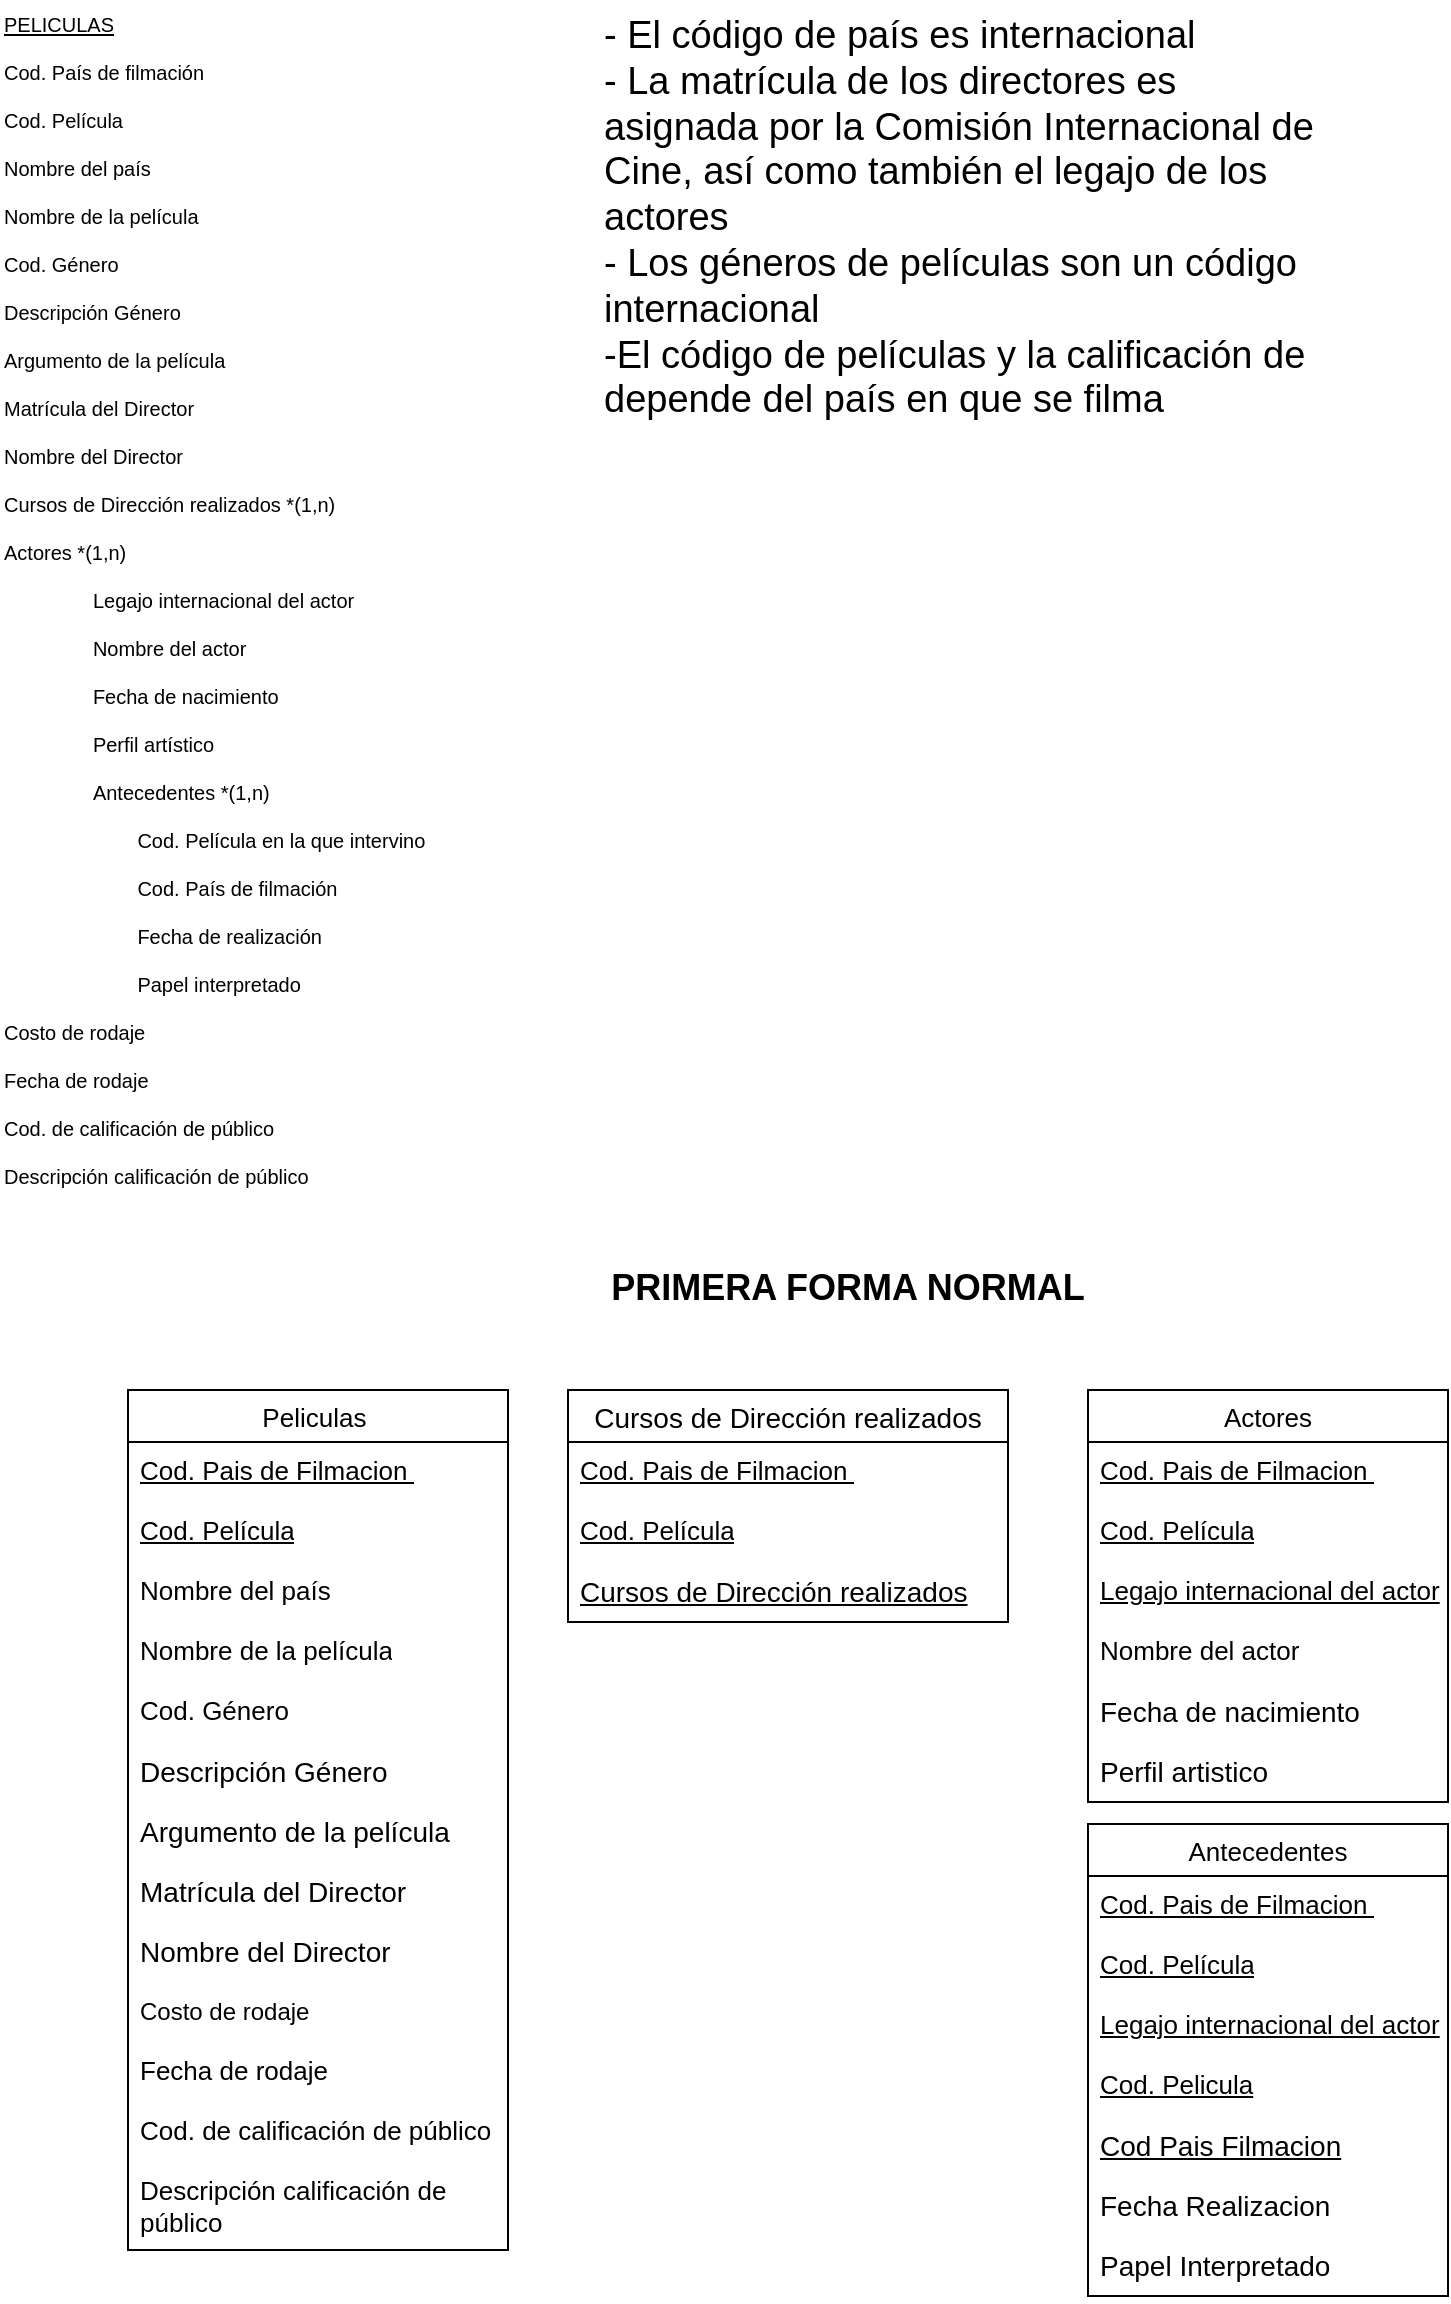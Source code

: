 <mxfile version="24.7.14">
  <diagram name="Página-1" id="6rLI40oN_04400nDU3He">
    <mxGraphModel dx="1674" dy="738" grid="1" gridSize="10" guides="1" tooltips="1" connect="1" arrows="1" fold="1" page="1" pageScale="1" pageWidth="827" pageHeight="1169" math="0" shadow="0">
      <root>
        <mxCell id="0" />
        <mxCell id="1" parent="0" />
        <mxCell id="zgShwJ9hmhgmI7BcQRLX-1" value="Peliculas " style="swimlane;fontStyle=0;childLayout=stackLayout;horizontal=1;startSize=26;horizontalStack=0;resizeParent=1;resizeParentMax=0;resizeLast=0;collapsible=1;marginBottom=0;align=center;fontSize=13;" parent="1" vertex="1">
          <mxGeometry x="84" y="715" width="190" height="430" as="geometry" />
        </mxCell>
        <mxCell id="zgShwJ9hmhgmI7BcQRLX-11" value="&lt;div style=&quot;font-size: 13px;&quot;&gt;&lt;u&gt;Cod. Pais de Filmacion&amp;nbsp;&lt;/u&gt;&lt;/div&gt;" style="text;strokeColor=none;fillColor=none;spacingLeft=4;spacingRight=4;overflow=hidden;rotatable=0;points=[[0,0.5],[1,0.5]];portConstraint=eastwest;fontSize=13;whiteSpace=wrap;html=1;" parent="zgShwJ9hmhgmI7BcQRLX-1" vertex="1">
          <mxGeometry y="26" width="190" height="30" as="geometry" />
        </mxCell>
        <mxCell id="zgShwJ9hmhgmI7BcQRLX-16" value="&lt;span style=&quot;font-size: 13px;&quot;&gt;&lt;u&gt;Cod. Película&lt;/u&gt;&lt;/span&gt;" style="text;strokeColor=none;fillColor=none;spacingLeft=4;spacingRight=4;overflow=hidden;rotatable=0;points=[[0,0.5],[1,0.5]];portConstraint=eastwest;fontSize=13;whiteSpace=wrap;html=1;" parent="zgShwJ9hmhgmI7BcQRLX-1" vertex="1">
          <mxGeometry y="56" width="190" height="30" as="geometry" />
        </mxCell>
        <mxCell id="zgShwJ9hmhgmI7BcQRLX-17" value="&lt;span style=&quot;font-size: 13px;&quot;&gt;Nombre del país&lt;/span&gt;" style="text;strokeColor=none;fillColor=none;spacingLeft=4;spacingRight=4;overflow=hidden;rotatable=0;points=[[0,0.5],[1,0.5]];portConstraint=eastwest;fontSize=13;whiteSpace=wrap;html=1;" parent="zgShwJ9hmhgmI7BcQRLX-1" vertex="1">
          <mxGeometry y="86" width="190" height="30" as="geometry" />
        </mxCell>
        <mxCell id="zgShwJ9hmhgmI7BcQRLX-18" value="&lt;span style=&quot;font-size: 13px;&quot;&gt;Nombre de la película&lt;/span&gt;" style="text;strokeColor=none;fillColor=none;spacingLeft=4;spacingRight=4;overflow=hidden;rotatable=0;points=[[0,0.5],[1,0.5]];portConstraint=eastwest;fontSize=13;whiteSpace=wrap;html=1;" parent="zgShwJ9hmhgmI7BcQRLX-1" vertex="1">
          <mxGeometry y="116" width="190" height="30" as="geometry" />
        </mxCell>
        <mxCell id="zgShwJ9hmhgmI7BcQRLX-19" value="&lt;span style=&quot;font-size: 13px;&quot;&gt;Cod. Género&lt;/span&gt;" style="text;strokeColor=none;fillColor=none;spacingLeft=4;spacingRight=4;overflow=hidden;rotatable=0;points=[[0,0.5],[1,0.5]];portConstraint=eastwest;fontSize=13;whiteSpace=wrap;html=1;" parent="zgShwJ9hmhgmI7BcQRLX-1" vertex="1">
          <mxGeometry y="146" width="190" height="30" as="geometry" />
        </mxCell>
        <mxCell id="zgShwJ9hmhgmI7BcQRLX-26" value="&lt;span style=&quot;font-size: 14px;&quot;&gt;Descripción Género&lt;/span&gt;" style="text;strokeColor=none;fillColor=none;spacingLeft=4;spacingRight=4;overflow=hidden;rotatable=0;points=[[0,0.5],[1,0.5]];portConstraint=eastwest;fontSize=14;whiteSpace=wrap;html=1;" parent="zgShwJ9hmhgmI7BcQRLX-1" vertex="1">
          <mxGeometry y="176" width="190" height="30" as="geometry" />
        </mxCell>
        <mxCell id="zgShwJ9hmhgmI7BcQRLX-27" value="&lt;span style=&quot;font-size: 14px;&quot;&gt;Argumento de la película&lt;/span&gt;" style="text;strokeColor=none;fillColor=none;spacingLeft=4;spacingRight=4;overflow=hidden;rotatable=0;points=[[0,0.5],[1,0.5]];portConstraint=eastwest;fontSize=14;whiteSpace=wrap;html=1;" parent="zgShwJ9hmhgmI7BcQRLX-1" vertex="1">
          <mxGeometry y="206" width="190" height="30" as="geometry" />
        </mxCell>
        <mxCell id="zgShwJ9hmhgmI7BcQRLX-28" value="&lt;font style=&quot;font-size: 14px;&quot;&gt;Matrícula del Director&lt;/font&gt;" style="text;strokeColor=none;fillColor=none;spacingLeft=4;spacingRight=4;overflow=hidden;rotatable=0;points=[[0,0.5],[1,0.5]];portConstraint=eastwest;fontSize=13;whiteSpace=wrap;html=1;" parent="zgShwJ9hmhgmI7BcQRLX-1" vertex="1">
          <mxGeometry y="236" width="190" height="30" as="geometry" />
        </mxCell>
        <mxCell id="zgShwJ9hmhgmI7BcQRLX-29" value="&lt;font style=&quot;font-size: 14px;&quot;&gt;Nombre del Director&lt;/font&gt;" style="text;strokeColor=none;fillColor=none;spacingLeft=4;spacingRight=4;overflow=hidden;rotatable=0;points=[[0,0.5],[1,0.5]];portConstraint=eastwest;fontSize=13;whiteSpace=wrap;html=1;" parent="zgShwJ9hmhgmI7BcQRLX-1" vertex="1">
          <mxGeometry y="266" width="190" height="30" as="geometry" />
        </mxCell>
        <mxCell id="CmvAr4aXvTPzjtb3P2h2-1" value="Costo de rodaje" style="text;strokeColor=none;fillColor=none;align=left;verticalAlign=middle;spacingLeft=4;spacingRight=4;overflow=hidden;points=[[0,0.5],[1,0.5]];portConstraint=eastwest;rotatable=0;whiteSpace=wrap;html=1;" vertex="1" parent="zgShwJ9hmhgmI7BcQRLX-1">
          <mxGeometry y="296" width="190" height="30" as="geometry" />
        </mxCell>
        <mxCell id="zgShwJ9hmhgmI7BcQRLX-30" value="Fecha de rodaje" style="text;strokeColor=none;fillColor=none;spacingLeft=4;spacingRight=4;overflow=hidden;rotatable=0;points=[[0,0.5],[1,0.5]];portConstraint=eastwest;fontSize=13;whiteSpace=wrap;html=1;" parent="zgShwJ9hmhgmI7BcQRLX-1" vertex="1">
          <mxGeometry y="326" width="190" height="30" as="geometry" />
        </mxCell>
        <mxCell id="zgShwJ9hmhgmI7BcQRLX-31" value="Cod. de calificación de público" style="text;strokeColor=none;fillColor=none;spacingLeft=4;spacingRight=4;overflow=hidden;rotatable=0;points=[[0,0.5],[1,0.5]];portConstraint=eastwest;fontSize=13;whiteSpace=wrap;html=1;" parent="zgShwJ9hmhgmI7BcQRLX-1" vertex="1">
          <mxGeometry y="356" width="190" height="30" as="geometry" />
        </mxCell>
        <mxCell id="zgShwJ9hmhgmI7BcQRLX-32" value="Descripción calificación de público" style="text;strokeColor=none;fillColor=none;spacingLeft=4;spacingRight=4;overflow=hidden;rotatable=0;points=[[0,0.5],[1,0.5]];portConstraint=eastwest;fontSize=13;whiteSpace=wrap;html=1;" parent="zgShwJ9hmhgmI7BcQRLX-1" vertex="1">
          <mxGeometry y="386" width="190" height="44" as="geometry" />
        </mxCell>
        <mxCell id="zgShwJ9hmhgmI7BcQRLX-14" value="&lt;u&gt;PELICULAS&lt;/u&gt;&lt;br style=&quot;font-size: 10px;&quot;&gt;&lt;br style=&quot;font-size: 10px;&quot;&gt;Cod. País de filmación&lt;br style=&quot;font-size: 10px;&quot;&gt;&lt;br style=&quot;font-size: 10px;&quot;&gt;Cod. Película&lt;br style=&quot;font-size: 10px;&quot;&gt;&lt;br style=&quot;font-size: 10px;&quot;&gt;Nombre del país&lt;br style=&quot;font-size: 10px;&quot;&gt;&lt;br style=&quot;font-size: 10px;&quot;&gt;Nombre de la película&lt;br style=&quot;font-size: 10px;&quot;&gt;&lt;br style=&quot;font-size: 10px;&quot;&gt;Cod. Género&lt;br style=&quot;font-size: 10px;&quot;&gt;&lt;br style=&quot;font-size: 10px;&quot;&gt;Descripción Género&lt;br style=&quot;font-size: 10px;&quot;&gt;&lt;br style=&quot;font-size: 10px;&quot;&gt;Argumento de la película&lt;br style=&quot;font-size: 10px;&quot;&gt;&lt;br style=&quot;font-size: 10px;&quot;&gt;Matrícula del Director&lt;br style=&quot;font-size: 10px;&quot;&gt;&lt;br style=&quot;font-size: 10px;&quot;&gt;Nombre del Director&lt;br style=&quot;font-size: 10px;&quot;&gt;&lt;br style=&quot;font-size: 10px;&quot;&gt;Cursos de Dirección realizados *(1,n)&lt;br style=&quot;font-size: 10px;&quot;&gt;&lt;br style=&quot;font-size: 10px;&quot;&gt;Actores *(1,n)&lt;br style=&quot;font-size: 10px;&quot;&gt;&lt;br style=&quot;font-size: 10px;&quot;&gt;&lt;span style=&quot;white-space: pre; font-size: 10px;&quot;&gt;&#x9;&lt;/span&gt;&lt;span style=&quot;white-space: pre; font-size: 10px;&quot;&gt;&#x9;&lt;/span&gt;Legajo internacional del actor&lt;br style=&quot;font-size: 10px;&quot;&gt;&lt;br style=&quot;font-size: 10px;&quot;&gt;&lt;span style=&quot;white-space: pre; font-size: 10px;&quot;&gt;&#x9;&lt;/span&gt;&lt;span style=&quot;white-space: pre; font-size: 10px;&quot;&gt;&#x9;&lt;/span&gt;Nombre del actor&lt;br style=&quot;font-size: 10px;&quot;&gt;&lt;br style=&quot;font-size: 10px;&quot;&gt;&lt;span style=&quot;white-space: pre; font-size: 10px;&quot;&gt;&#x9;&lt;/span&gt;&lt;span style=&quot;white-space: pre; font-size: 10px;&quot;&gt;&#x9;&lt;/span&gt;Fecha de nacimiento&lt;br style=&quot;font-size: 10px;&quot;&gt;&lt;br style=&quot;font-size: 10px;&quot;&gt;&lt;span style=&quot;white-space: pre; font-size: 10px;&quot;&gt;&#x9;&lt;/span&gt;&lt;span style=&quot;white-space: pre; font-size: 10px;&quot;&gt;&#x9;&lt;/span&gt;Perfil artístico&lt;br style=&quot;font-size: 10px;&quot;&gt;&lt;br style=&quot;font-size: 10px;&quot;&gt;&lt;span style=&quot;white-space: pre; font-size: 10px;&quot;&gt;&#x9;&lt;/span&gt;&lt;span style=&quot;white-space: pre; font-size: 10px;&quot;&gt;&#x9;&lt;/span&gt;Antecedentes *(1,n)&lt;br style=&quot;font-size: 10px;&quot;&gt;&lt;br style=&quot;font-size: 10px;&quot;&gt;&lt;span style=&quot;white-space: pre; font-size: 10px;&quot;&gt;&#x9;&lt;/span&gt;&lt;span style=&quot;white-space: pre; font-size: 10px;&quot;&gt;&#x9;&lt;/span&gt;&lt;span style=&quot;white-space: pre; font-size: 10px;&quot;&gt;&#x9;&lt;/span&gt;Cod. Película en la que intervino&lt;br style=&quot;font-size: 10px;&quot;&gt;&lt;br style=&quot;font-size: 10px;&quot;&gt;&lt;span style=&quot;white-space: pre; font-size: 10px;&quot;&gt;&#x9;&lt;/span&gt;&lt;span style=&quot;white-space: pre; font-size: 10px;&quot;&gt;&#x9;&lt;/span&gt;&lt;span style=&quot;white-space: pre; font-size: 10px;&quot;&gt;&#x9;&lt;/span&gt;Cod. País de filmación&lt;br style=&quot;font-size: 10px;&quot;&gt;&lt;br style=&quot;font-size: 10px;&quot;&gt;&lt;span style=&quot;white-space: pre; font-size: 10px;&quot;&gt;&#x9;&lt;/span&gt;&lt;span style=&quot;white-space: pre; font-size: 10px;&quot;&gt;&#x9;&lt;/span&gt;&lt;span style=&quot;white-space: pre; font-size: 10px;&quot;&gt;&#x9;&lt;/span&gt;Fecha de realización&lt;br style=&quot;font-size: 10px;&quot;&gt;&lt;br style=&quot;font-size: 10px;&quot;&gt;&lt;span style=&quot;white-space: pre; font-size: 10px;&quot;&gt;&#x9;&lt;/span&gt;&lt;span style=&quot;white-space: pre; font-size: 10px;&quot;&gt;&#x9;&lt;/span&gt;&lt;span style=&quot;white-space: pre; font-size: 10px;&quot;&gt;&#x9;&lt;/span&gt;Papel interpretado&lt;br style=&quot;font-size: 10px;&quot;&gt;&lt;br style=&quot;font-size: 10px;&quot;&gt;Costo de rodaje&lt;br style=&quot;font-size: 10px;&quot;&gt;&lt;br style=&quot;font-size: 10px;&quot;&gt;Fecha de rodaje&lt;br style=&quot;font-size: 10px;&quot;&gt;&lt;br style=&quot;font-size: 10px;&quot;&gt;Cod. de calificación de público&lt;br style=&quot;font-size: 10px;&quot;&gt;&lt;br style=&quot;font-size: 10px;&quot;&gt;Descripción calificación de público" style="text;whiteSpace=wrap;html=1;fontSize=10;" parent="1" vertex="1">
          <mxGeometry x="20" y="20" width="300" height="614" as="geometry" />
        </mxCell>
        <mxCell id="zgShwJ9hmhgmI7BcQRLX-15" value="- El código de país es internacional&#xa;- La matrícula de los directores es&#xa;asignada por la Comisión Internacional de&#xa;Cine, así como también el legajo de los&#xa;actores&#xa;- Los géneros de películas son un código&#xa;internacional&#xa;-El código de películas y la calificación de&#xa;depende del país en que se filma" style="text;whiteSpace=wrap;html=1;fontSize=19;" parent="1" vertex="1">
          <mxGeometry x="320" y="20" width="370" height="280" as="geometry" />
        </mxCell>
        <mxCell id="zgShwJ9hmhgmI7BcQRLX-35" value="&lt;b&gt;&lt;font style=&quot;font-size: 18px;&quot;&gt;PRIMERA FORMA NORMAL&lt;/font&gt;&lt;/b&gt;" style="text;html=1;align=center;verticalAlign=middle;whiteSpace=wrap;rounded=0;" parent="1" vertex="1">
          <mxGeometry x="304" y="649" width="280" height="30" as="geometry" />
        </mxCell>
        <mxCell id="Rx_28gzDsWs1YYP2cIg9-1" value="Cursos de Dirección realizados" style="swimlane;fontStyle=0;childLayout=stackLayout;horizontal=1;startSize=26;horizontalStack=0;resizeParent=1;resizeParentMax=0;resizeLast=0;collapsible=1;marginBottom=0;align=center;fontSize=14;" parent="1" vertex="1">
          <mxGeometry x="304" y="715" width="220" height="116" as="geometry" />
        </mxCell>
        <mxCell id="Rx_28gzDsWs1YYP2cIg9-2" value="&lt;u style=&quot;font-size: 13px;&quot;&gt;Cod. Pais de Filmacion&amp;nbsp;&lt;/u&gt;" style="text;strokeColor=none;fillColor=none;spacingLeft=4;spacingRight=4;overflow=hidden;rotatable=0;points=[[0,0.5],[1,0.5]];portConstraint=eastwest;fontSize=12;whiteSpace=wrap;html=1;" parent="Rx_28gzDsWs1YYP2cIg9-1" vertex="1">
          <mxGeometry y="26" width="220" height="30" as="geometry" />
        </mxCell>
        <mxCell id="Rx_28gzDsWs1YYP2cIg9-3" value="&lt;u style=&quot;font-size: 13px;&quot;&gt;Cod. Película&lt;/u&gt;" style="text;strokeColor=none;fillColor=none;spacingLeft=4;spacingRight=4;overflow=hidden;rotatable=0;points=[[0,0.5],[1,0.5]];portConstraint=eastwest;fontSize=12;whiteSpace=wrap;html=1;" parent="Rx_28gzDsWs1YYP2cIg9-1" vertex="1">
          <mxGeometry y="56" width="220" height="30" as="geometry" />
        </mxCell>
        <mxCell id="Rx_28gzDsWs1YYP2cIg9-4" value="&lt;span style=&quot;font-size: 14px; text-align: center; text-wrap: nowrap;&quot;&gt;&lt;u&gt;Cursos de Dirección realizados&lt;/u&gt;&lt;/span&gt;" style="text;strokeColor=none;fillColor=none;spacingLeft=4;spacingRight=4;overflow=hidden;rotatable=0;points=[[0,0.5],[1,0.5]];portConstraint=eastwest;fontSize=12;whiteSpace=wrap;html=1;" parent="Rx_28gzDsWs1YYP2cIg9-1" vertex="1">
          <mxGeometry y="86" width="220" height="30" as="geometry" />
        </mxCell>
        <mxCell id="IcxLph1K7BprpmY6Rb8W-1" value="Actores" style="swimlane;fontStyle=0;childLayout=stackLayout;horizontal=1;startSize=26;horizontalStack=0;resizeParent=1;resizeParentMax=0;resizeLast=0;collapsible=1;marginBottom=0;align=center;fontSize=13;" parent="1" vertex="1">
          <mxGeometry x="564" y="715" width="180" height="206" as="geometry" />
        </mxCell>
        <mxCell id="IcxLph1K7BprpmY6Rb8W-2" value="&lt;div style=&quot;font-size: 13px;&quot;&gt;&lt;u&gt;Cod. Pais de Filmacion&amp;nbsp;&lt;/u&gt;&lt;/div&gt;" style="text;strokeColor=none;fillColor=none;spacingLeft=4;spacingRight=4;overflow=hidden;rotatable=0;points=[[0,0.5],[1,0.5]];portConstraint=eastwest;fontSize=13;whiteSpace=wrap;html=1;" parent="IcxLph1K7BprpmY6Rb8W-1" vertex="1">
          <mxGeometry y="26" width="180" height="30" as="geometry" />
        </mxCell>
        <mxCell id="IcxLph1K7BprpmY6Rb8W-3" value="&lt;span style=&quot;font-size: 13px;&quot;&gt;&lt;u&gt;Cod. Película&lt;/u&gt;&lt;/span&gt;" style="text;strokeColor=none;fillColor=none;spacingLeft=4;spacingRight=4;overflow=hidden;rotatable=0;points=[[0,0.5],[1,0.5]];portConstraint=eastwest;fontSize=13;whiteSpace=wrap;html=1;" parent="IcxLph1K7BprpmY6Rb8W-1" vertex="1">
          <mxGeometry y="56" width="180" height="30" as="geometry" />
        </mxCell>
        <mxCell id="IcxLph1K7BprpmY6Rb8W-5" value="&lt;span style=&quot;font-size: 13px;&quot;&gt;&lt;u&gt;Legajo internacional del actor&lt;/u&gt;&lt;/span&gt;" style="text;strokeColor=none;fillColor=none;spacingLeft=4;spacingRight=4;overflow=hidden;rotatable=0;points=[[0,0.5],[1,0.5]];portConstraint=eastwest;fontSize=13;whiteSpace=wrap;html=1;" parent="IcxLph1K7BprpmY6Rb8W-1" vertex="1">
          <mxGeometry y="86" width="180" height="30" as="geometry" />
        </mxCell>
        <mxCell id="IcxLph1K7BprpmY6Rb8W-6" value="&lt;span style=&quot;font-size: 13px;&quot;&gt;Nombre del actor&lt;/span&gt;" style="text;strokeColor=none;fillColor=none;spacingLeft=4;spacingRight=4;overflow=hidden;rotatable=0;points=[[0,0.5],[1,0.5]];portConstraint=eastwest;fontSize=13;whiteSpace=wrap;html=1;" parent="IcxLph1K7BprpmY6Rb8W-1" vertex="1">
          <mxGeometry y="116" width="180" height="30" as="geometry" />
        </mxCell>
        <mxCell id="IcxLph1K7BprpmY6Rb8W-7" value="&lt;span style=&quot;font-size: 14px;&quot;&gt;Fecha de nacimiento&lt;/span&gt;" style="text;strokeColor=none;fillColor=none;spacingLeft=4;spacingRight=4;overflow=hidden;rotatable=0;points=[[0,0.5],[1,0.5]];portConstraint=eastwest;fontSize=14;whiteSpace=wrap;html=1;" parent="IcxLph1K7BprpmY6Rb8W-1" vertex="1">
          <mxGeometry y="146" width="180" height="30" as="geometry" />
        </mxCell>
        <mxCell id="IcxLph1K7BprpmY6Rb8W-8" value="&lt;span style=&quot;font-size: 14px;&quot;&gt;Perfil artistico&lt;/span&gt;" style="text;strokeColor=none;fillColor=none;spacingLeft=4;spacingRight=4;overflow=hidden;rotatable=0;points=[[0,0.5],[1,0.5]];portConstraint=eastwest;fontSize=14;whiteSpace=wrap;html=1;" parent="IcxLph1K7BprpmY6Rb8W-1" vertex="1">
          <mxGeometry y="176" width="180" height="30" as="geometry" />
        </mxCell>
        <mxCell id="q88mFo1mCa84DCh63sVb-1" value="Antecedentes" style="swimlane;fontStyle=0;childLayout=stackLayout;horizontal=1;startSize=26;horizontalStack=0;resizeParent=1;resizeParentMax=0;resizeLast=0;collapsible=1;marginBottom=0;align=center;fontSize=13;" parent="1" vertex="1">
          <mxGeometry x="564" y="932" width="180" height="236" as="geometry" />
        </mxCell>
        <mxCell id="q88mFo1mCa84DCh63sVb-2" value="&lt;div style=&quot;font-size: 13px;&quot;&gt;&lt;u&gt;Cod. Pais de Filmacion&amp;nbsp;&lt;/u&gt;&lt;/div&gt;" style="text;strokeColor=none;fillColor=none;spacingLeft=4;spacingRight=4;overflow=hidden;rotatable=0;points=[[0,0.5],[1,0.5]];portConstraint=eastwest;fontSize=13;whiteSpace=wrap;html=1;" parent="q88mFo1mCa84DCh63sVb-1" vertex="1">
          <mxGeometry y="26" width="180" height="30" as="geometry" />
        </mxCell>
        <mxCell id="q88mFo1mCa84DCh63sVb-3" value="&lt;span style=&quot;font-size: 13px;&quot;&gt;&lt;u&gt;Cod. Película&lt;/u&gt;&lt;/span&gt;" style="text;strokeColor=none;fillColor=none;spacingLeft=4;spacingRight=4;overflow=hidden;rotatable=0;points=[[0,0.5],[1,0.5]];portConstraint=eastwest;fontSize=13;whiteSpace=wrap;html=1;" parent="q88mFo1mCa84DCh63sVb-1" vertex="1">
          <mxGeometry y="56" width="180" height="30" as="geometry" />
        </mxCell>
        <mxCell id="q88mFo1mCa84DCh63sVb-4" value="&lt;span style=&quot;font-size: 13px;&quot;&gt;&lt;u&gt;Legajo internacional del actor&lt;/u&gt;&lt;/span&gt;" style="text;strokeColor=none;fillColor=none;spacingLeft=4;spacingRight=4;overflow=hidden;rotatable=0;points=[[0,0.5],[1,0.5]];portConstraint=eastwest;fontSize=13;whiteSpace=wrap;html=1;" parent="q88mFo1mCa84DCh63sVb-1" vertex="1">
          <mxGeometry y="86" width="180" height="30" as="geometry" />
        </mxCell>
        <mxCell id="q88mFo1mCa84DCh63sVb-5" value="&lt;span style=&quot;font-size: 13px;&quot;&gt;&lt;u&gt;Cod. Pelicula&lt;/u&gt;&lt;/span&gt;" style="text;strokeColor=none;fillColor=none;spacingLeft=4;spacingRight=4;overflow=hidden;rotatable=0;points=[[0,0.5],[1,0.5]];portConstraint=eastwest;fontSize=13;whiteSpace=wrap;html=1;" parent="q88mFo1mCa84DCh63sVb-1" vertex="1">
          <mxGeometry y="116" width="180" height="30" as="geometry" />
        </mxCell>
        <mxCell id="q88mFo1mCa84DCh63sVb-6" value="&lt;span style=&quot;font-size: 14px;&quot;&gt;&lt;u&gt;Cod Pais Filmacion&lt;/u&gt;&lt;/span&gt;" style="text;strokeColor=none;fillColor=none;spacingLeft=4;spacingRight=4;overflow=hidden;rotatable=0;points=[[0,0.5],[1,0.5]];portConstraint=eastwest;fontSize=14;whiteSpace=wrap;html=1;" parent="q88mFo1mCa84DCh63sVb-1" vertex="1">
          <mxGeometry y="146" width="180" height="30" as="geometry" />
        </mxCell>
        <mxCell id="q88mFo1mCa84DCh63sVb-7" value="&lt;span style=&quot;font-size: 14px;&quot;&gt;Fecha Realizacion&lt;/span&gt;&lt;div&gt;&lt;span style=&quot;font-size: 14px;&quot;&gt;&lt;br&gt;&lt;/span&gt;&lt;/div&gt;" style="text;strokeColor=none;fillColor=none;spacingLeft=4;spacingRight=4;overflow=hidden;rotatable=0;points=[[0,0.5],[1,0.5]];portConstraint=eastwest;fontSize=14;whiteSpace=wrap;html=1;" parent="q88mFo1mCa84DCh63sVb-1" vertex="1">
          <mxGeometry y="176" width="180" height="30" as="geometry" />
        </mxCell>
        <mxCell id="q88mFo1mCa84DCh63sVb-8" value="&lt;div&gt;&lt;span style=&quot;font-size: 14px;&quot;&gt;Papel Interpretado&lt;/span&gt;&lt;/div&gt;" style="text;strokeColor=none;fillColor=none;spacingLeft=4;spacingRight=4;overflow=hidden;rotatable=0;points=[[0,0.5],[1,0.5]];portConstraint=eastwest;fontSize=14;whiteSpace=wrap;html=1;" parent="q88mFo1mCa84DCh63sVb-1" vertex="1">
          <mxGeometry y="206" width="180" height="30" as="geometry" />
        </mxCell>
      </root>
    </mxGraphModel>
  </diagram>
</mxfile>
